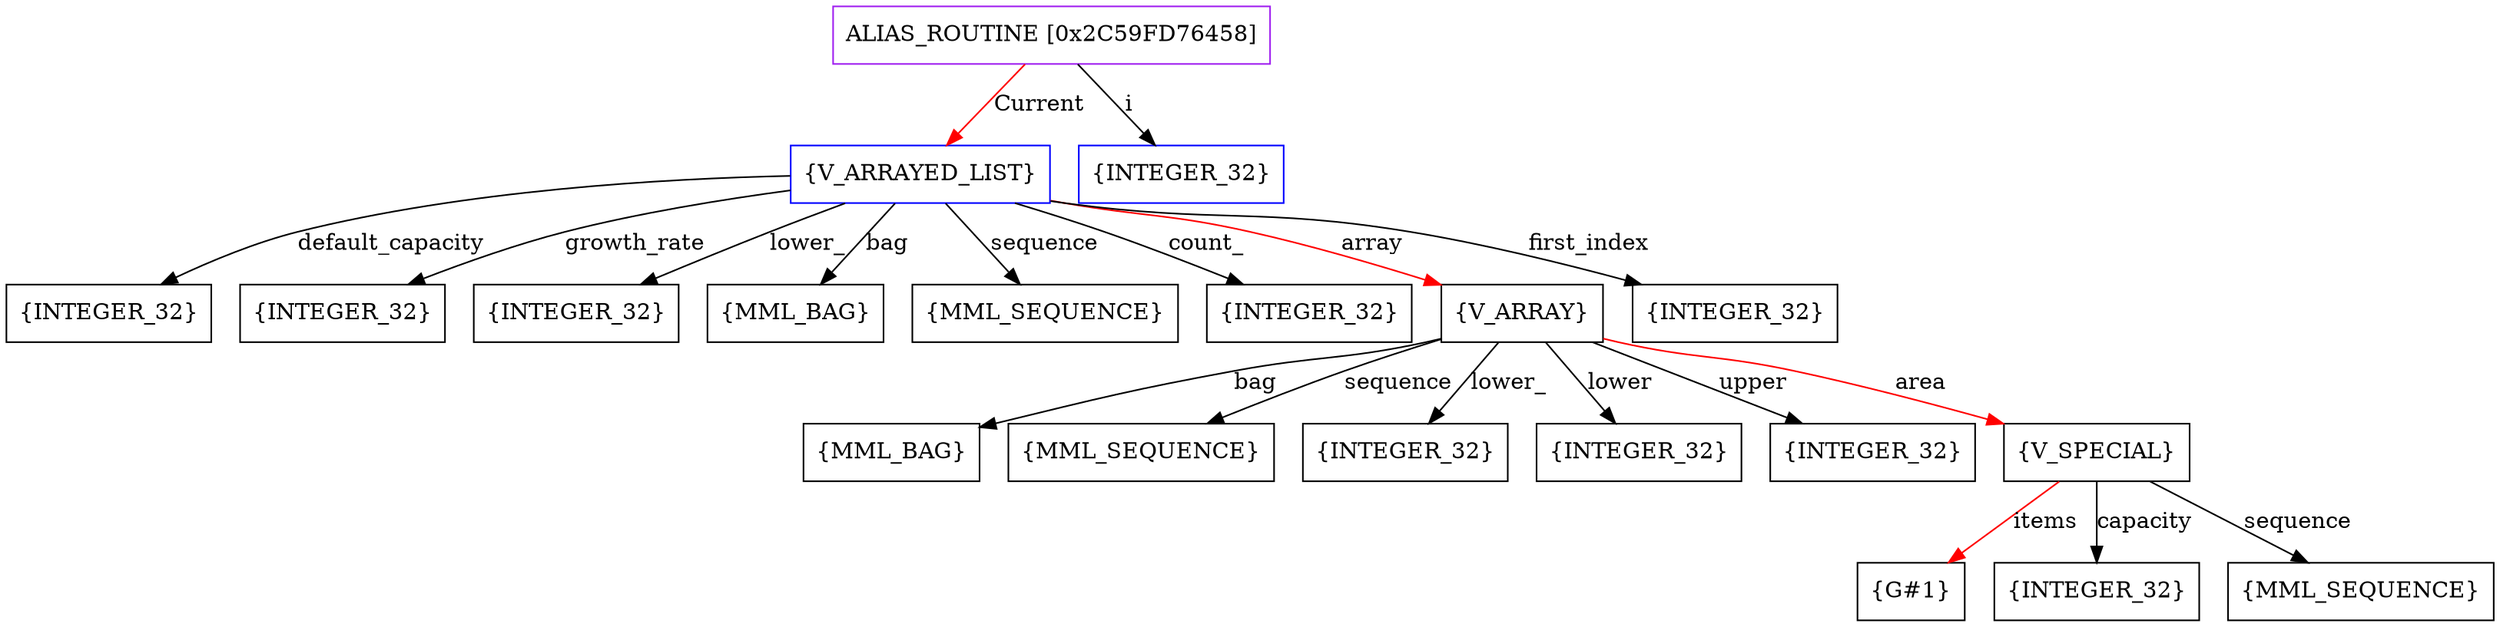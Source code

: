 digraph g {
	node [shape=box]
	b1[color=purple label=<ALIAS_ROUTINE [0x2C59FD76458]>]
	b2[color=blue label=<{V_ARRAYED_LIST}>]
	b3[label=<{INTEGER_32}>]
	b4[label=<{INTEGER_32}>]
	b5[label=<{INTEGER_32}>]
	b6[label=<{MML_BAG}>]
	b7[label=<{MML_SEQUENCE}>]
	b8[label=<{INTEGER_32}>]
	b9[label=<{V_ARRAY}>]
	b10[label=<{MML_BAG}>]
	b11[label=<{MML_SEQUENCE}>]
	b12[label=<{INTEGER_32}>]
	b13[label=<{INTEGER_32}>]
	b14[label=<{INTEGER_32}>]
	b15[label=<{V_SPECIAL}>]
	b16[label=<{G#1}>]
	b17[label=<{INTEGER_32}>]
	b18[label=<{MML_SEQUENCE}>]
	b19[label=<{INTEGER_32}>]
	b20[color=blue label=<{INTEGER_32}>]
	b1->b2[color=red label=<Current>]
	b2->b3[label=<default_capacity>]
	b2->b4[label=<growth_rate>]
	b2->b5[label=<lower_>]
	b2->b6[label=<bag>]
	b2->b7[label=<sequence>]
	b2->b8[label=<count_>]
	b2->b9[color=red label=<array>]
	b9->b10[label=<bag>]
	b9->b11[label=<sequence>]
	b9->b12[label=<lower_>]
	b9->b13[label=<lower>]
	b9->b14[label=<upper>]
	b9->b15[color=red label=<area>]
	b15->b16[color=red label=<items>]
	b15->b17[label=<capacity>]
	b15->b18[label=<sequence>]
	b2->b19[label=<first_index>]
	b1->b20[label=<i>]
}
